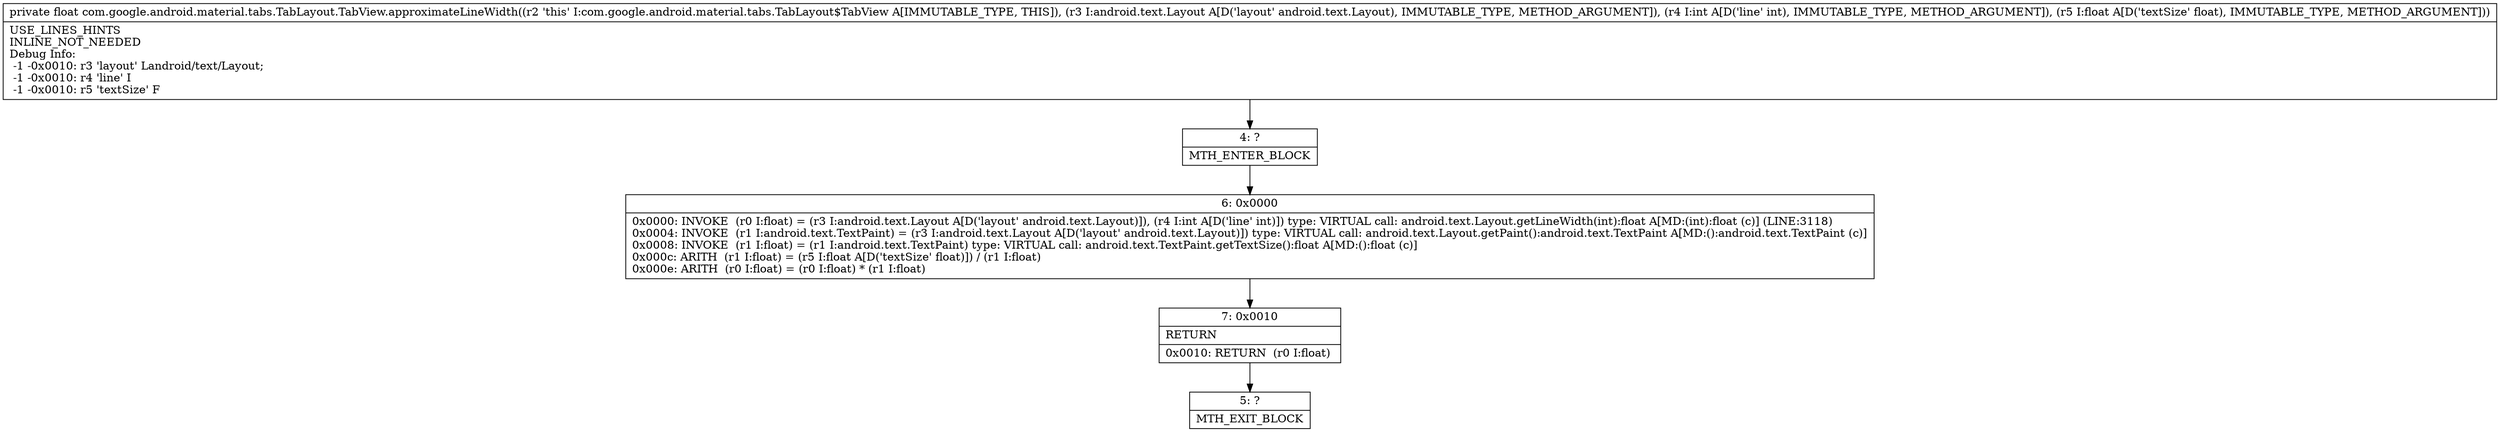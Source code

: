 digraph "CFG forcom.google.android.material.tabs.TabLayout.TabView.approximateLineWidth(Landroid\/text\/Layout;IF)F" {
Node_4 [shape=record,label="{4\:\ ?|MTH_ENTER_BLOCK\l}"];
Node_6 [shape=record,label="{6\:\ 0x0000|0x0000: INVOKE  (r0 I:float) = (r3 I:android.text.Layout A[D('layout' android.text.Layout)]), (r4 I:int A[D('line' int)]) type: VIRTUAL call: android.text.Layout.getLineWidth(int):float A[MD:(int):float (c)] (LINE:3118)\l0x0004: INVOKE  (r1 I:android.text.TextPaint) = (r3 I:android.text.Layout A[D('layout' android.text.Layout)]) type: VIRTUAL call: android.text.Layout.getPaint():android.text.TextPaint A[MD:():android.text.TextPaint (c)]\l0x0008: INVOKE  (r1 I:float) = (r1 I:android.text.TextPaint) type: VIRTUAL call: android.text.TextPaint.getTextSize():float A[MD:():float (c)]\l0x000c: ARITH  (r1 I:float) = (r5 I:float A[D('textSize' float)]) \/ (r1 I:float) \l0x000e: ARITH  (r0 I:float) = (r0 I:float) * (r1 I:float) \l}"];
Node_7 [shape=record,label="{7\:\ 0x0010|RETURN\l|0x0010: RETURN  (r0 I:float) \l}"];
Node_5 [shape=record,label="{5\:\ ?|MTH_EXIT_BLOCK\l}"];
MethodNode[shape=record,label="{private float com.google.android.material.tabs.TabLayout.TabView.approximateLineWidth((r2 'this' I:com.google.android.material.tabs.TabLayout$TabView A[IMMUTABLE_TYPE, THIS]), (r3 I:android.text.Layout A[D('layout' android.text.Layout), IMMUTABLE_TYPE, METHOD_ARGUMENT]), (r4 I:int A[D('line' int), IMMUTABLE_TYPE, METHOD_ARGUMENT]), (r5 I:float A[D('textSize' float), IMMUTABLE_TYPE, METHOD_ARGUMENT]))  | USE_LINES_HINTS\lINLINE_NOT_NEEDED\lDebug Info:\l  \-1 \-0x0010: r3 'layout' Landroid\/text\/Layout;\l  \-1 \-0x0010: r4 'line' I\l  \-1 \-0x0010: r5 'textSize' F\l}"];
MethodNode -> Node_4;Node_4 -> Node_6;
Node_6 -> Node_7;
Node_7 -> Node_5;
}

